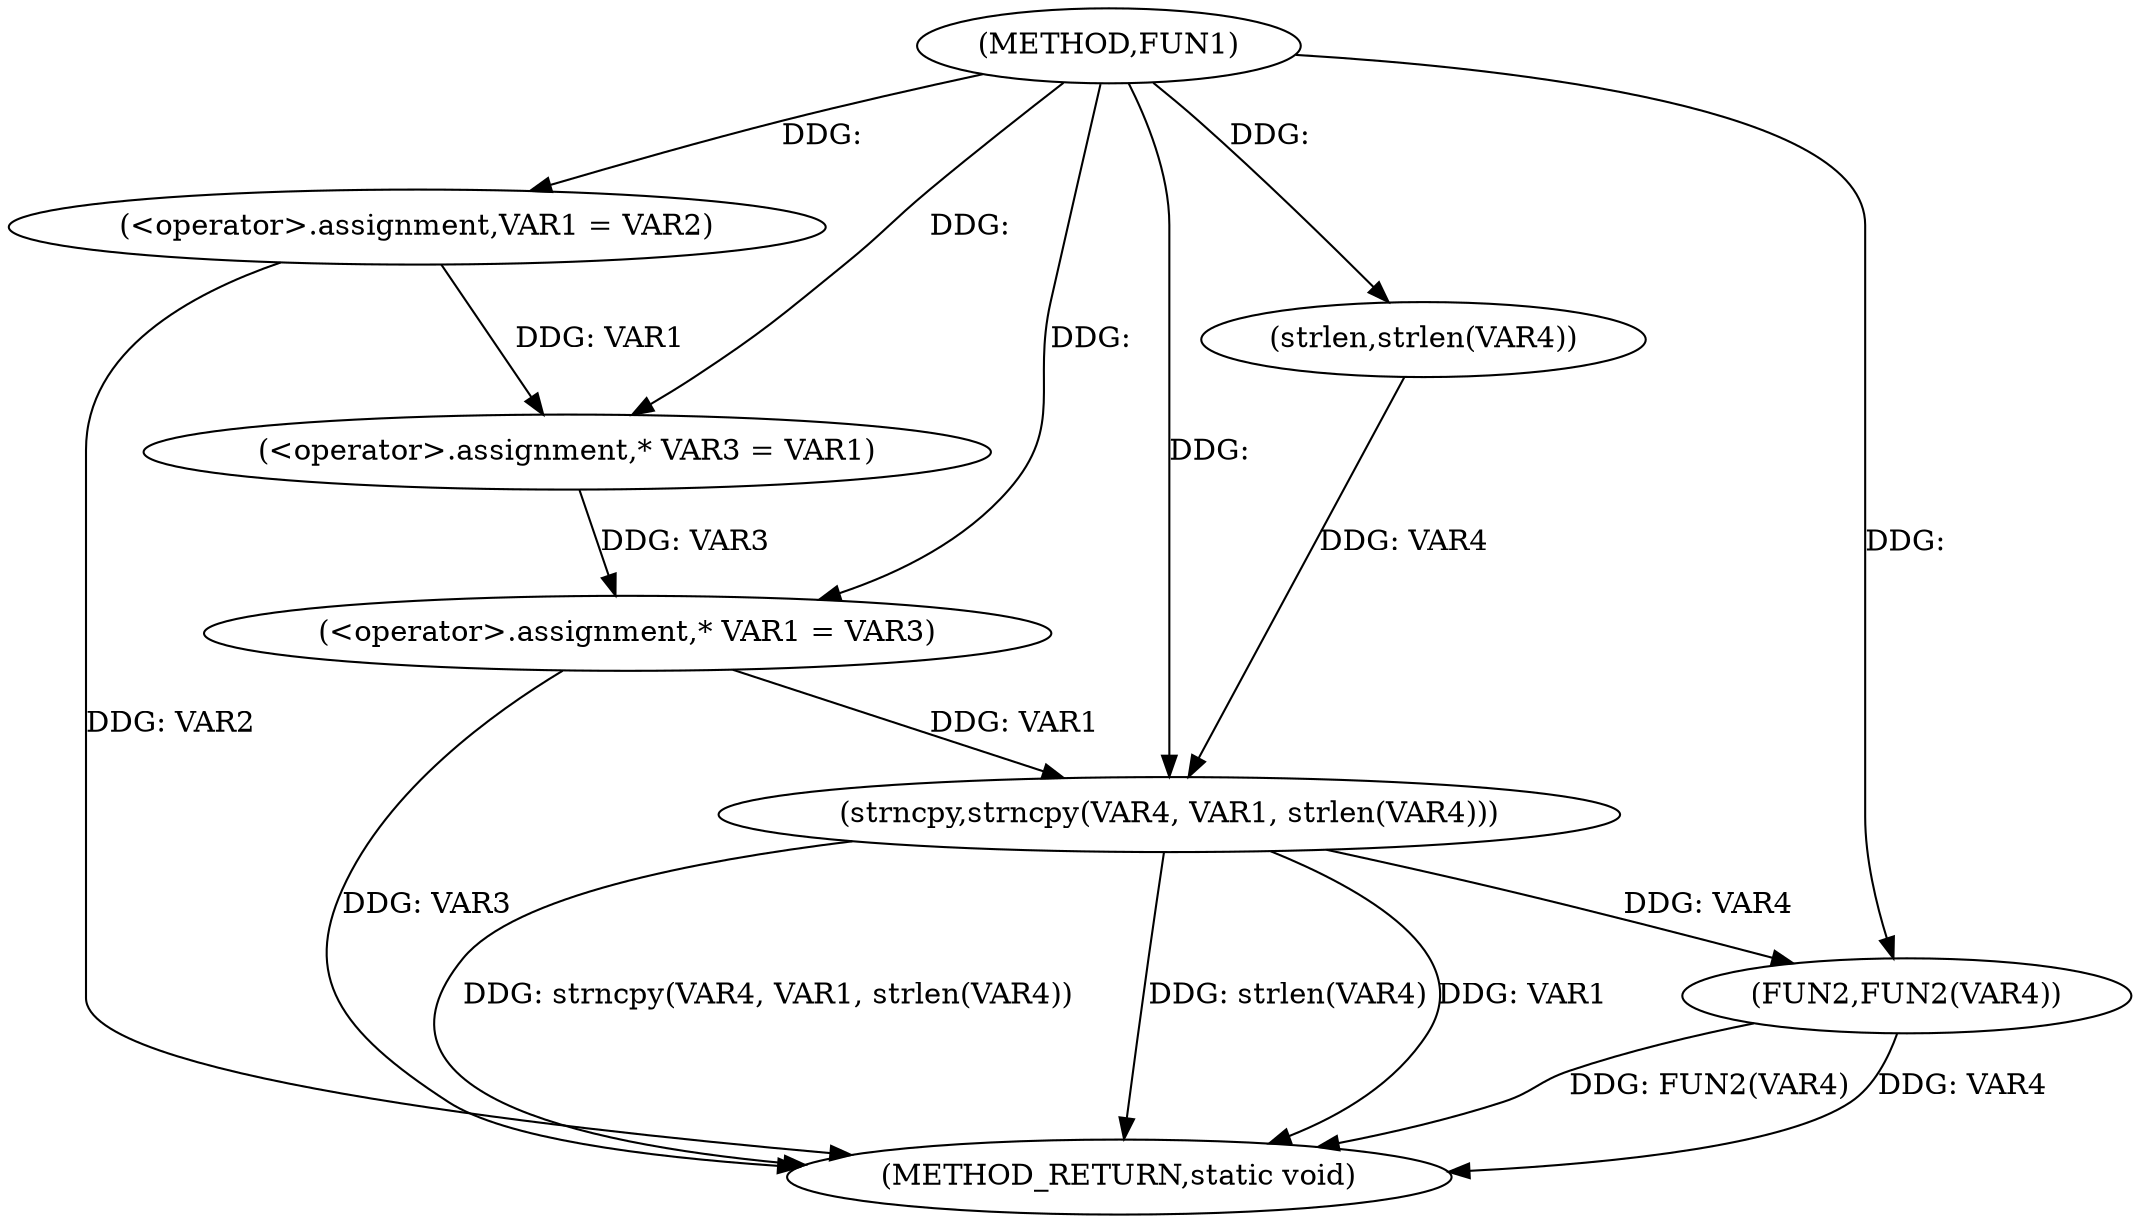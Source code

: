 digraph FUN1 {  
"1000100" [label = "(METHOD,FUN1)" ]
"1000125" [label = "(METHOD_RETURN,static void)" ]
"1000104" [label = "(<operator>.assignment,VAR1 = VAR2)" ]
"1000109" [label = "(<operator>.assignment,* VAR3 = VAR1)" ]
"1000113" [label = "(<operator>.assignment,* VAR1 = VAR3)" ]
"1000118" [label = "(strncpy,strncpy(VAR4, VAR1, strlen(VAR4)))" ]
"1000121" [label = "(strlen,strlen(VAR4))" ]
"1000123" [label = "(FUN2,FUN2(VAR4))" ]
  "1000123" -> "1000125"  [ label = "DDG: FUN2(VAR4)"] 
  "1000118" -> "1000125"  [ label = "DDG: strncpy(VAR4, VAR1, strlen(VAR4))"] 
  "1000123" -> "1000125"  [ label = "DDG: VAR4"] 
  "1000113" -> "1000125"  [ label = "DDG: VAR3"] 
  "1000118" -> "1000125"  [ label = "DDG: strlen(VAR4)"] 
  "1000118" -> "1000125"  [ label = "DDG: VAR1"] 
  "1000104" -> "1000125"  [ label = "DDG: VAR2"] 
  "1000100" -> "1000104"  [ label = "DDG: "] 
  "1000104" -> "1000109"  [ label = "DDG: VAR1"] 
  "1000100" -> "1000109"  [ label = "DDG: "] 
  "1000109" -> "1000113"  [ label = "DDG: VAR3"] 
  "1000100" -> "1000113"  [ label = "DDG: "] 
  "1000121" -> "1000118"  [ label = "DDG: VAR4"] 
  "1000100" -> "1000118"  [ label = "DDG: "] 
  "1000113" -> "1000118"  [ label = "DDG: VAR1"] 
  "1000100" -> "1000121"  [ label = "DDG: "] 
  "1000118" -> "1000123"  [ label = "DDG: VAR4"] 
  "1000100" -> "1000123"  [ label = "DDG: "] 
}
